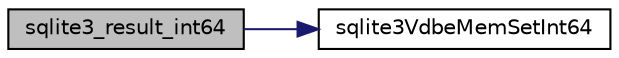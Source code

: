 digraph "sqlite3_result_int64"
{
  edge [fontname="Helvetica",fontsize="10",labelfontname="Helvetica",labelfontsize="10"];
  node [fontname="Helvetica",fontsize="10",shape=record];
  rankdir="LR";
  Node1 [label="sqlite3_result_int64",height=0.2,width=0.4,color="black", fillcolor="grey75", style="filled", fontcolor="black"];
  Node1 -> Node2 [color="midnightblue",fontsize="10",style="solid",fontname="Helvetica"];
  Node2 [label="sqlite3VdbeMemSetInt64",height=0.2,width=0.4,color="black", fillcolor="white", style="filled",URL="$sqlite3_8c.html#a57c5843cac8f6180ee994267a23f86a3"];
}
